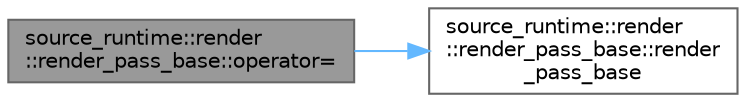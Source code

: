 digraph "source_runtime::render::render_pass_base::operator="
{
 // LATEX_PDF_SIZE
  bgcolor="transparent";
  edge [fontname=Helvetica,fontsize=10,labelfontname=Helvetica,labelfontsize=10];
  node [fontname=Helvetica,fontsize=10,shape=box,height=0.2,width=0.4];
  rankdir="LR";
  Node1 [id="Node000001",label="source_runtime::render\l::render_pass_base::operator=",height=0.2,width=0.4,color="gray40", fillcolor="grey60", style="filled", fontcolor="black",tooltip=" "];
  Node1 -> Node2 [id="edge1_Node000001_Node000002",color="steelblue1",style="solid",tooltip=" "];
  Node2 [id="Node000002",label="source_runtime::render\l::render_pass_base::render\l_pass_base",height=0.2,width=0.4,color="grey40", fillcolor="white", style="filled",URL="$classsource__runtime_1_1render_1_1render__pass__base.html#a2d7eebd03463fa3773187bb1b6bdef05",tooltip=" "];
}
